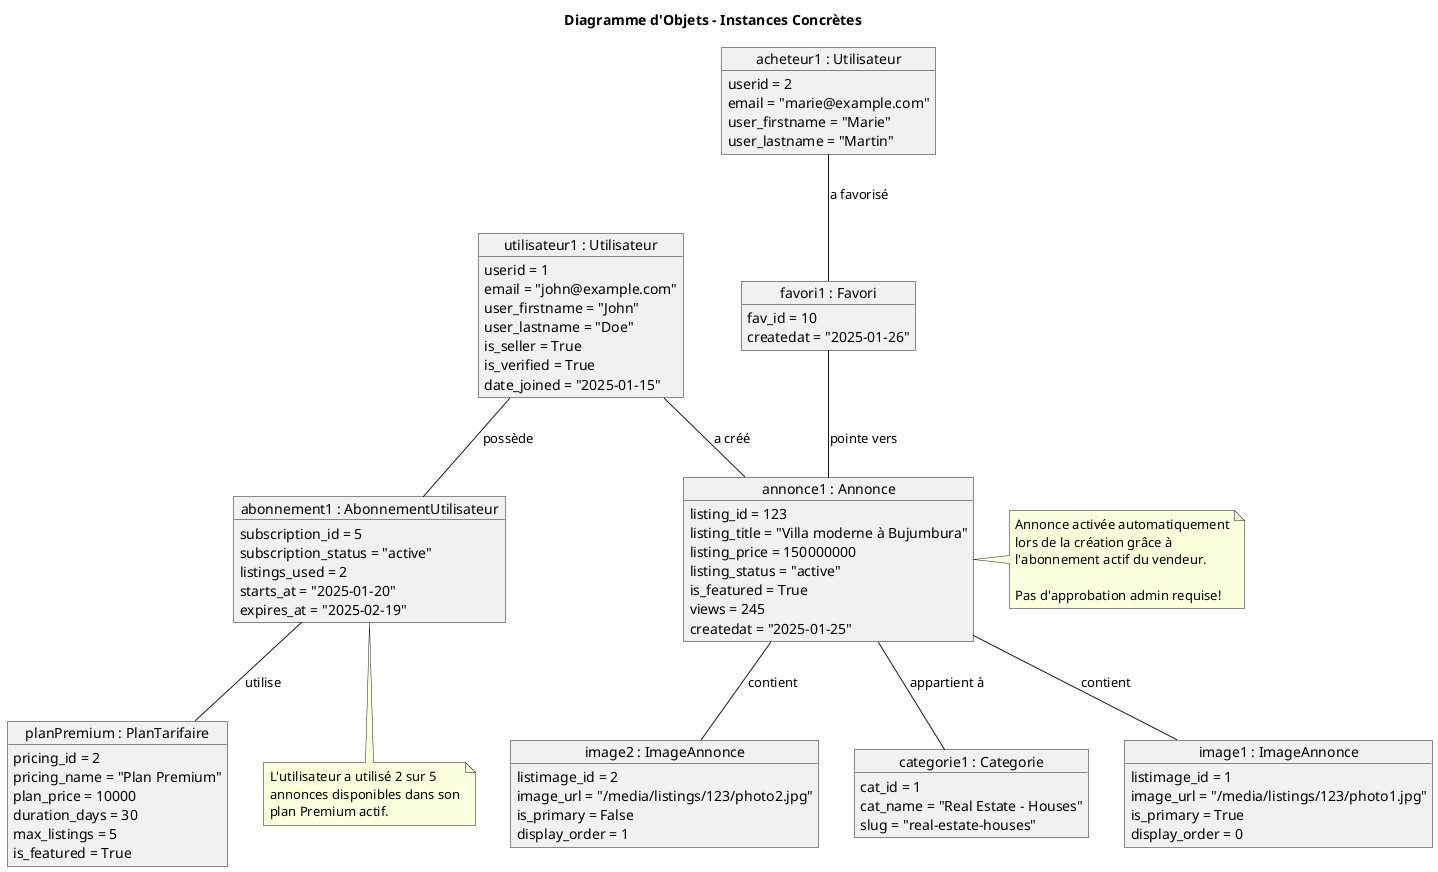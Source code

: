 @startuml diagramme_objets
title Diagramme d'Objets - Instances Concrètes

object "utilisateur1 : Utilisateur" as user1 {
    userid = 1
    email = "john@example.com"
    user_firstname = "John"
    user_lastname = "Doe"
    is_seller = True
    is_verified = True
    date_joined = "2025-01-15"
}

object "abonnement1 : AbonnementUtilisateur" as sub1 {
    subscription_id = 5
    subscription_status = "active"
    listings_used = 2
    starts_at = "2025-01-20"
    expires_at = "2025-02-19"
}

object "planPremium : PlanTarifaire" as plan1 {
    pricing_id = 2
    pricing_name = "Plan Premium"
    plan_price = 10000
    duration_days = 30
    max_listings = 5
    is_featured = True
}

object "annonce1 : Annonce" as listing1 {
    listing_id = 123
    listing_title = "Villa moderne à Bujumbura"
    listing_price = 150000000
    listing_status = "active"
    is_featured = True
    views = 245
    createdat = "2025-01-25"
}

object "categorie1 : Categorie" as cat1 {
    cat_id = 1
    cat_name = "Real Estate - Houses"
    slug = "real-estate-houses"
}

object "image1 : ImageAnnonce" as img1 {
    listimage_id = 1
    image_url = "/media/listings/123/photo1.jpg"
    is_primary = True
    display_order = 0
}

object "image2 : ImageAnnonce" as img2 {
    listimage_id = 2
    image_url = "/media/listings/123/photo2.jpg"
    is_primary = False
    display_order = 1
}

object "favori1 : Favori" as fav1 {
    fav_id = 10
    createdat = "2025-01-26"
}

object "acheteur1 : Utilisateur" as buyer1 {
    userid = 2
    email = "marie@example.com"
    user_firstname = "Marie"
    user_lastname = "Martin"
}

' Relations
user1 -- sub1 : "possède"
sub1 -- plan1 : "utilise"
user1 -- listing1 : "a créé"
listing1 -- cat1 : "appartient à"
listing1 -- img1 : "contient"
listing1 -- img2 : "contient"
buyer1 -- fav1 : "a favorisé"
fav1 -- listing1 : "pointe vers"

note right of listing1
  Annonce activée automatiquement
  lors de la création grâce à
  l'abonnement actif du vendeur.

  Pas d'approbation admin requise!
end note

note bottom of sub1
  L'utilisateur a utilisé 2 sur 5
  annonces disponibles dans son
  plan Premium actif.
end note

@enduml
